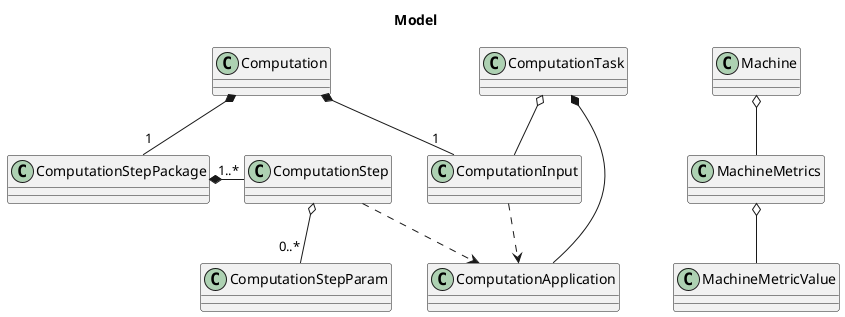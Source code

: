 @startuml
    title Model

    class ComputationTask
    class ComputationApplication
    class ComputationInput
    class ComputationStep
    class ComputationStepPackage
    class ComputationStepParam
    class Computation
    class Machine
    class MachineMetrics
    class MachineMetricValue

    ComputationTask *-- ComputationApplication
    ComputationTask o-- ComputationInput
    ComputationInput ..> ComputationApplication
    ComputationStepPackage *- "1..*" ComputationStep
    ComputationStep o-- "0..*" ComputationStepParam
    ComputationStep ..> ComputationApplication
    Computation *-- "1"ComputationStepPackage
    Computation *-- "1" ComputationInput
    Machine o-- MachineMetrics
    MachineMetrics o-- MachineMetricValue
@enduml